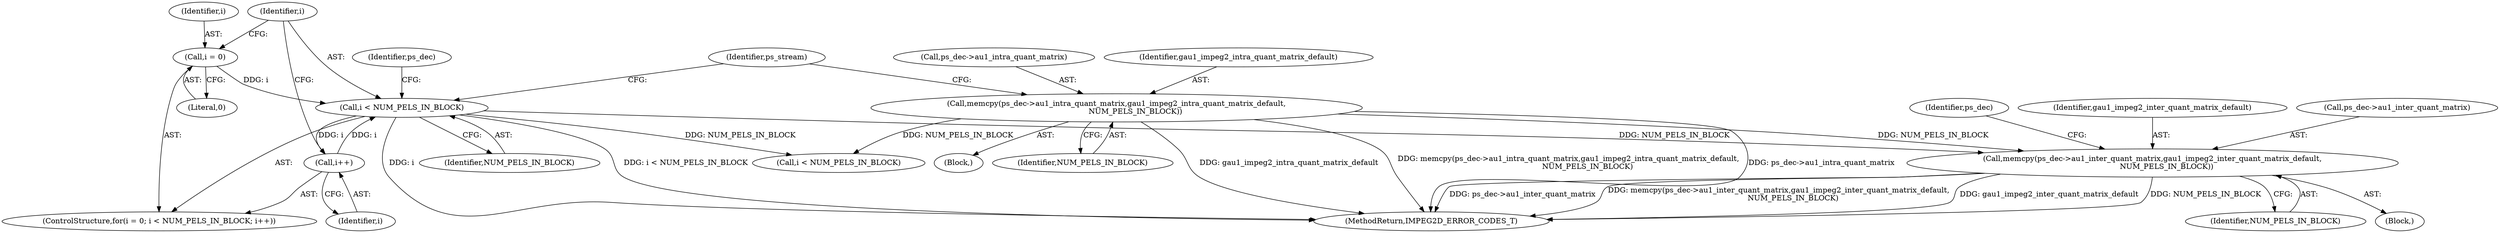 digraph "0_Android_a86eb798d077b9b25c8f8c77e3c02c2f287c1ce7_0@API" {
"1000367" [label="(Call,memcpy(ps_dec->au1_inter_quant_matrix,gau1_impeg2_inter_quant_matrix_default,\n            NUM_PELS_IN_BLOCK))"];
"1000308" [label="(Call,i < NUM_PELS_IN_BLOCK)"];
"1000311" [label="(Call,i++)"];
"1000305" [label="(Call,i = 0)"];
"1000329" [label="(Call,memcpy(ps_dec->au1_intra_quant_matrix,gau1_impeg2_intra_quant_matrix_default,\n                NUM_PELS_IN_BLOCK))"];
"1000312" [label="(Identifier,i)"];
"1000372" [label="(Identifier,NUM_PELS_IN_BLOCK)"];
"1000308" [label="(Call,i < NUM_PELS_IN_BLOCK)"];
"1000305" [label="(Call,i = 0)"];
"1000307" [label="(Literal,0)"];
"1000306" [label="(Identifier,i)"];
"1000317" [label="(Identifier,ps_dec)"];
"1000329" [label="(Call,memcpy(ps_dec->au1_intra_quant_matrix,gau1_impeg2_intra_quant_matrix_default,\n                NUM_PELS_IN_BLOCK))"];
"1000330" [label="(Call,ps_dec->au1_intra_quant_matrix)"];
"1000374" [label="(Identifier,ps_dec)"];
"1000304" [label="(ControlStructure,for(i = 0; i < NUM_PELS_IN_BLOCK; i++))"];
"1000311" [label="(Call,i++)"];
"1000367" [label="(Call,memcpy(ps_dec->au1_inter_quant_matrix,gau1_impeg2_inter_quant_matrix_default,\n            NUM_PELS_IN_BLOCK))"];
"1000371" [label="(Identifier,gau1_impeg2_inter_quant_matrix_default)"];
"1000310" [label="(Identifier,NUM_PELS_IN_BLOCK)"];
"1000379" [label="(MethodReturn,IMPEG2D_ERROR_CODES_T)"];
"1000338" [label="(Identifier,ps_stream)"];
"1000328" [label="(Block,)"];
"1000333" [label="(Identifier,gau1_impeg2_intra_quant_matrix_default)"];
"1000368" [label="(Call,ps_dec->au1_inter_quant_matrix)"];
"1000346" [label="(Call,i < NUM_PELS_IN_BLOCK)"];
"1000366" [label="(Block,)"];
"1000334" [label="(Identifier,NUM_PELS_IN_BLOCK)"];
"1000309" [label="(Identifier,i)"];
"1000367" -> "1000366"  [label="AST: "];
"1000367" -> "1000372"  [label="CFG: "];
"1000368" -> "1000367"  [label="AST: "];
"1000371" -> "1000367"  [label="AST: "];
"1000372" -> "1000367"  [label="AST: "];
"1000374" -> "1000367"  [label="CFG: "];
"1000367" -> "1000379"  [label="DDG: NUM_PELS_IN_BLOCK"];
"1000367" -> "1000379"  [label="DDG: ps_dec->au1_inter_quant_matrix"];
"1000367" -> "1000379"  [label="DDG: memcpy(ps_dec->au1_inter_quant_matrix,gau1_impeg2_inter_quant_matrix_default,\n            NUM_PELS_IN_BLOCK)"];
"1000367" -> "1000379"  [label="DDG: gau1_impeg2_inter_quant_matrix_default"];
"1000308" -> "1000367"  [label="DDG: NUM_PELS_IN_BLOCK"];
"1000329" -> "1000367"  [label="DDG: NUM_PELS_IN_BLOCK"];
"1000308" -> "1000304"  [label="AST: "];
"1000308" -> "1000310"  [label="CFG: "];
"1000309" -> "1000308"  [label="AST: "];
"1000310" -> "1000308"  [label="AST: "];
"1000317" -> "1000308"  [label="CFG: "];
"1000338" -> "1000308"  [label="CFG: "];
"1000308" -> "1000379"  [label="DDG: i"];
"1000308" -> "1000379"  [label="DDG: i < NUM_PELS_IN_BLOCK"];
"1000311" -> "1000308"  [label="DDG: i"];
"1000305" -> "1000308"  [label="DDG: i"];
"1000308" -> "1000311"  [label="DDG: i"];
"1000308" -> "1000346"  [label="DDG: NUM_PELS_IN_BLOCK"];
"1000311" -> "1000304"  [label="AST: "];
"1000311" -> "1000312"  [label="CFG: "];
"1000312" -> "1000311"  [label="AST: "];
"1000309" -> "1000311"  [label="CFG: "];
"1000305" -> "1000304"  [label="AST: "];
"1000305" -> "1000307"  [label="CFG: "];
"1000306" -> "1000305"  [label="AST: "];
"1000307" -> "1000305"  [label="AST: "];
"1000309" -> "1000305"  [label="CFG: "];
"1000329" -> "1000328"  [label="AST: "];
"1000329" -> "1000334"  [label="CFG: "];
"1000330" -> "1000329"  [label="AST: "];
"1000333" -> "1000329"  [label="AST: "];
"1000334" -> "1000329"  [label="AST: "];
"1000338" -> "1000329"  [label="CFG: "];
"1000329" -> "1000379"  [label="DDG: gau1_impeg2_intra_quant_matrix_default"];
"1000329" -> "1000379"  [label="DDG: memcpy(ps_dec->au1_intra_quant_matrix,gau1_impeg2_intra_quant_matrix_default,\n                NUM_PELS_IN_BLOCK)"];
"1000329" -> "1000379"  [label="DDG: ps_dec->au1_intra_quant_matrix"];
"1000329" -> "1000346"  [label="DDG: NUM_PELS_IN_BLOCK"];
}
